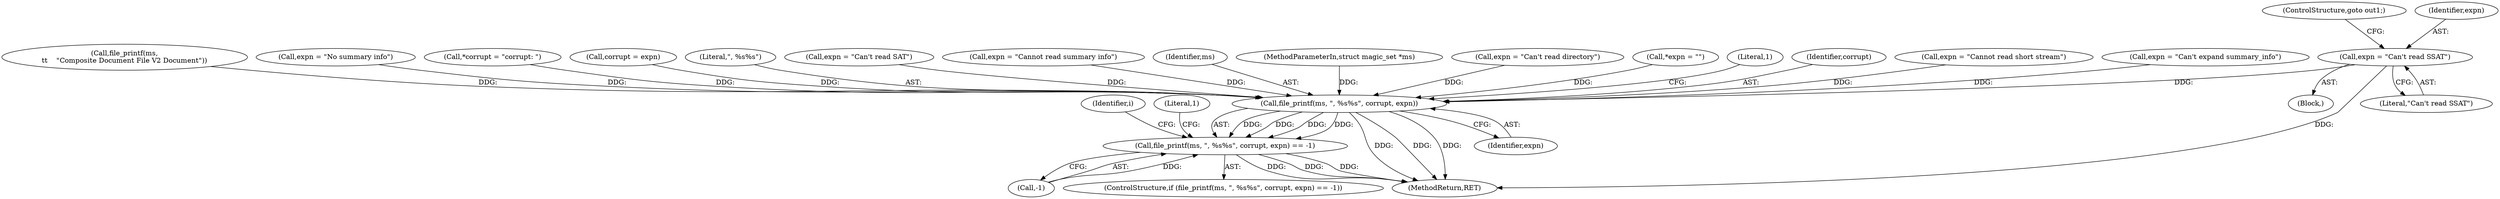 digraph "0_file_6d209c1c489457397a5763bca4b28e43aac90391_2@API" {
"1000200" [label="(Call,expn = \"Can't read SSAT\")"];
"1000519" [label="(Call,file_printf(ms, \", %s%s\", corrupt, expn))"];
"1000518" [label="(Call,file_printf(ms, \", %s%s\", corrupt, expn) == -1)"];
"1000199" [label="(Block,)"];
"1000518" [label="(Call,file_printf(ms, \", %s%s\", corrupt, expn) == -1)"];
"1000542" [label="(Identifier,i)"];
"1000528" [label="(Literal,1)"];
"1000506" [label="(Call,file_printf(ms,\n\t\t    \"Composite Document File V2 Document\"))"];
"1000324" [label="(Call,expn = \"No summary info\")"];
"1000119" [label="(Call,*corrupt = \"corrupt: \")"];
"1000321" [label="(Call,corrupt = expn)"];
"1000521" [label="(Literal,\", %s%s\")"];
"1000173" [label="(Call,expn = \"Can't read SAT\")"];
"1000203" [label="(ControlStructure,goto out1;)"];
"1000546" [label="(MethodReturn,RET)"];
"1000329" [label="(Call,expn = \"Cannot read summary info\")"];
"1000524" [label="(Call,-1)"];
"1000520" [label="(Identifier,ms)"];
"1000519" [label="(Call,file_printf(ms, \", %s%s\", corrupt, expn))"];
"1000101" [label="(MethodParameterIn,struct magic_set *ms)"];
"1000523" [label="(Identifier,expn)"];
"1000517" [label="(ControlStructure,if (file_printf(ms, \", %s%s\", corrupt, expn) == -1))"];
"1000200" [label="(Call,expn = \"Can't read SSAT\")"];
"1000227" [label="(Call,expn = \"Can't read directory\")"];
"1000202" [label="(Literal,\"Can't read SSAT\")"];
"1000201" [label="(Identifier,expn)"];
"1000115" [label="(Call,*expn = \"\")"];
"1000525" [label="(Literal,1)"];
"1000522" [label="(Identifier,corrupt)"];
"1000252" [label="(Call,expn = \"Cannot read short stream\")"];
"1000352" [label="(Call,expn = \"Can't expand summary_info\")"];
"1000200" -> "1000199"  [label="AST: "];
"1000200" -> "1000202"  [label="CFG: "];
"1000201" -> "1000200"  [label="AST: "];
"1000202" -> "1000200"  [label="AST: "];
"1000203" -> "1000200"  [label="CFG: "];
"1000200" -> "1000546"  [label="DDG: "];
"1000200" -> "1000519"  [label="DDG: "];
"1000519" -> "1000518"  [label="AST: "];
"1000519" -> "1000523"  [label="CFG: "];
"1000520" -> "1000519"  [label="AST: "];
"1000521" -> "1000519"  [label="AST: "];
"1000522" -> "1000519"  [label="AST: "];
"1000523" -> "1000519"  [label="AST: "];
"1000525" -> "1000519"  [label="CFG: "];
"1000519" -> "1000546"  [label="DDG: "];
"1000519" -> "1000546"  [label="DDG: "];
"1000519" -> "1000546"  [label="DDG: "];
"1000519" -> "1000518"  [label="DDG: "];
"1000519" -> "1000518"  [label="DDG: "];
"1000519" -> "1000518"  [label="DDG: "];
"1000519" -> "1000518"  [label="DDG: "];
"1000506" -> "1000519"  [label="DDG: "];
"1000101" -> "1000519"  [label="DDG: "];
"1000321" -> "1000519"  [label="DDG: "];
"1000119" -> "1000519"  [label="DDG: "];
"1000252" -> "1000519"  [label="DDG: "];
"1000227" -> "1000519"  [label="DDG: "];
"1000352" -> "1000519"  [label="DDG: "];
"1000329" -> "1000519"  [label="DDG: "];
"1000324" -> "1000519"  [label="DDG: "];
"1000115" -> "1000519"  [label="DDG: "];
"1000173" -> "1000519"  [label="DDG: "];
"1000518" -> "1000517"  [label="AST: "];
"1000518" -> "1000524"  [label="CFG: "];
"1000524" -> "1000518"  [label="AST: "];
"1000528" -> "1000518"  [label="CFG: "];
"1000542" -> "1000518"  [label="CFG: "];
"1000518" -> "1000546"  [label="DDG: "];
"1000518" -> "1000546"  [label="DDG: "];
"1000518" -> "1000546"  [label="DDG: "];
"1000524" -> "1000518"  [label="DDG: "];
}
